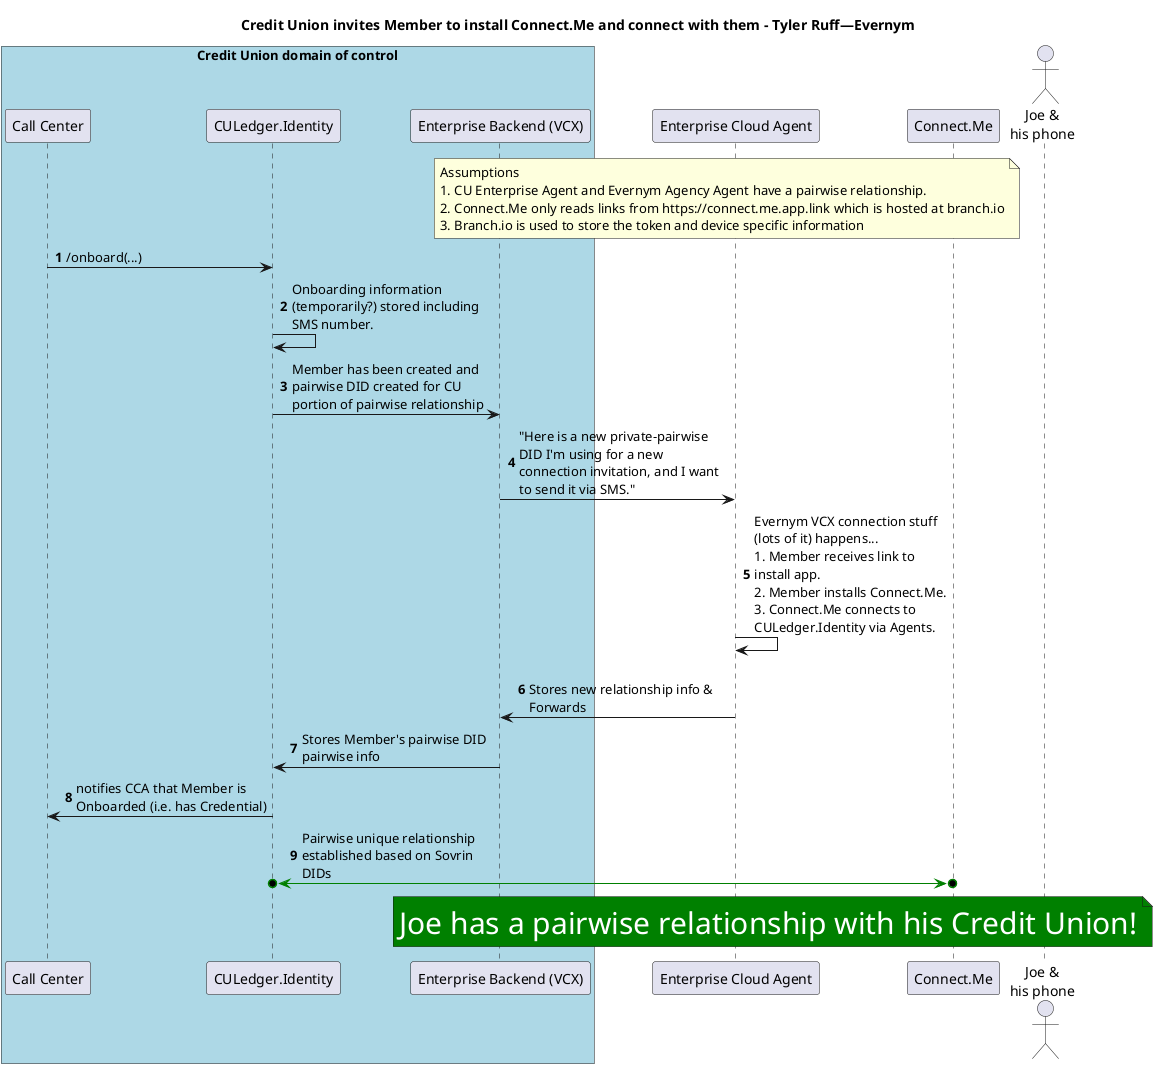 @startuml
skinparam maxmessagesize 200
box "Credit Union domain of control" #lightblue
participant "Call Center" as cca
participant "CULedger.Identity" as cuid
participant "Enterprise Backend (VCX)" as cu
end box

participant "Enterprise Cloud Agent" as cuag
/'
database "Branch.io" as bra
box "Evernym Agency" #lightgreen
participant "Agency Agent" as agag
participant "Personal Cloud Agent" as conag
end box
'/

participant "Connect.Me" as con
actor "Joe &\nhis phone" as joe


title Credit Union invites Member to install Connect.Me and connect with them - Tyler Ruff—Evernym

note over cu, con
Assumptions
1. CU Enterprise Agent and Evernym Agency Agent have a pairwise relationship.
2. Connect.Me only reads links from https://connect.me.app.link which is hosted at branch.io
3. Branch.io is used to store the token and device specific information
end note
autonumber
cca -> cuid: /onboard(...)
cuid -> cuid: Onboarding information (temporarily?) stored including SMS number.
cuid -> cu: Member has been created and pairwise DID created for CU portion of pairwise relationship
cu -> cuag: "Here is a new private-pairwise DID I'm using for a new connection invitation, and I want to send it via SMS."
/'

cuag -> cuag: Decides on new or existing endpoint for callback (when invite gets accepted, this is where the acceptor will go to find the invitation info) & generates a callback url
cuag -> agag: "Please store this callback url for a new connection invitation I want to send out, and pls give me a url to use in the invitation"


agag -> agag: Generates tokenized url
agag -> bra: Stores token and callback url from CU
bra -> agag: Returns success
agag -> cuag: Passes tokenized url
cuag -> joe: Sends SMS with tokenized url and other text "UFCU wants you to install this app to get your MyCUID!"
joe -> bra: Joe's phone clicks link which opens browser which navigates to branch.io, finds callbackurl
bra -> bra: Associates token with Joe's phone
bra -> joe: Redirects browser to appstore
joe -> con: Installs & launches app
group These are default api calls each first-time app launch triggers
con -> agag: App calls home and asks for new cloud agent for Joe
create conag
agag -> conag: Creates
conag <--> con: Pairwise connection established
con -> bra: On first launch, app asks "I am Joe's phone, do you have anything for me?"
end
bra -> con: Knows Joe's phone is associated with the token, so it passes callback url & token
con -> cuag: Hits callback url, says "here's my token, what do you have for me?"
cuag -> con: Passes unencrypted connection invitation information in json
note left of con
<color:blue>Invite json looks like this</color> {
    for_did: DID,
    for_verkey: VERKEY,
    eagent_key: EAGENT_KEY, #enterprise agent public key for this DID
    signature: SIG, # of the the above key signed by Organization
    conn_name: NAME, # of the Connection Issuer
    logo_url: LOGO, # Url of the Avatar Image
}
end note
con -> joe: Displays invitation from CU
joe -> con: Accepts invite
con -> con: Generates Joe' side of the pairwise relationship, stores both sides
par2
con -> conag: Joe is accepting CU invite, here is his pairwise acceptance details
else
conag -> cuag: \nStores new relationship info & Forwards
else
cuag -> cu: \nStores new relationship info & Forwards
end
'/
cuag -> cuag: Evernym VCX connection stuff (lots of it) happens...\n1. Member receives link to install app.\n2. Member installs Connect.Me.\n3. Connect.Me connects to CULedger.Identity via Agents.
cuag -> cu: \nStores new relationship info & Forwards
cu -> cuid: Stores Member's pairwise DID pairwise info
cuid -> cca: notifies CCA that Member is Onboarded (i.e. has Credential)

skinparam arrowsize 10
cuid o<-[#green]>o con: Pairwise unique relationship established based on Sovrin DIDs
note over cu, joe #green
<color: white><size: 30>Joe has a pairwise relationship with his Credit Union!</size></color>
end note

@enduml